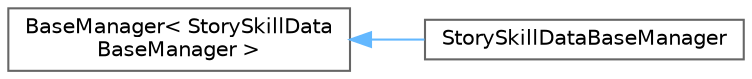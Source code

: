 digraph "クラス階層図"
{
 // LATEX_PDF_SIZE
  bgcolor="transparent";
  edge [fontname=Helvetica,fontsize=10,labelfontname=Helvetica,labelfontsize=10];
  node [fontname=Helvetica,fontsize=10,shape=box,height=0.2,width=0.4];
  rankdir="LR";
  Node0 [id="Node000000",label="BaseManager\< StorySkillData\lBaseManager \>",height=0.2,width=0.4,color="grey40", fillcolor="white", style="filled",URL="$class_base_manager.html",tooltip=" "];
  Node0 -> Node1 [id="edge81_Node000000_Node000001",dir="back",color="steelblue1",style="solid",tooltip=" "];
  Node1 [id="Node000001",label="StorySkillDataBaseManager",height=0.2,width=0.4,color="grey40", fillcolor="white", style="filled",URL="$class_story_skill_data_base_manager.html",tooltip=" "];
}

